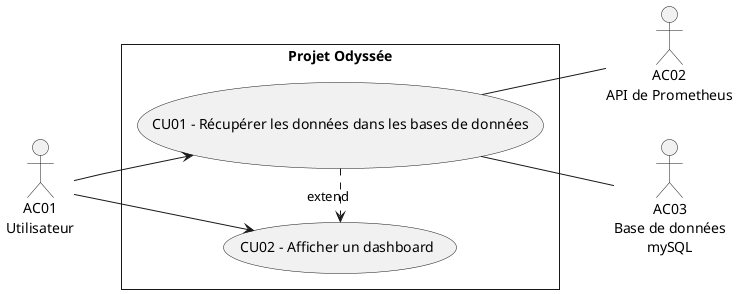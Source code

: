 @startuml
left to right direction
skinparam PackageStyle rect
skinparam style strictuml
skinparam defaultfontname Verdana
skinparam DefaultTextAlignment center
skinparam Linetype agent


'ACTEURS
:AC01\nUtilisateur: as AC01
:AC02\nAPI de Prometheus: as AC02
:AC03\nBase de données\nmySQL: as AC03


'LE PROJET ODYSSÉE
rectangle "Projet Odyssée" {
  'CAS D'UTILISATION
  (CU01 - Récupérer les données dans les bases de données) as (CU01)
  (CU02 - Afficher un dashboard) as (CU02)
  '(CU0X - Afficher les données dans un graphique) as (CU0X) 'Finalement ne correspond pas à CAR01, mais correspond à CAR02
  '(CU0X - Afficher les données dans un tableau) as (CU0X) 'Finalement ne correspond pas à CAR01, mais correspond à CAR02


  'LIENS ENTRE ACTEURS ET CAS D'UTILISATION
  AC01 --> (CU01)
  AC01 --> (CU02)

  (CU01) -- AC02
  (CU01) -- AC03


  'LIENS ENTRE LES CAS D'UTILISATION
  (CU01) .> (CU02) : extend
}

@enduml